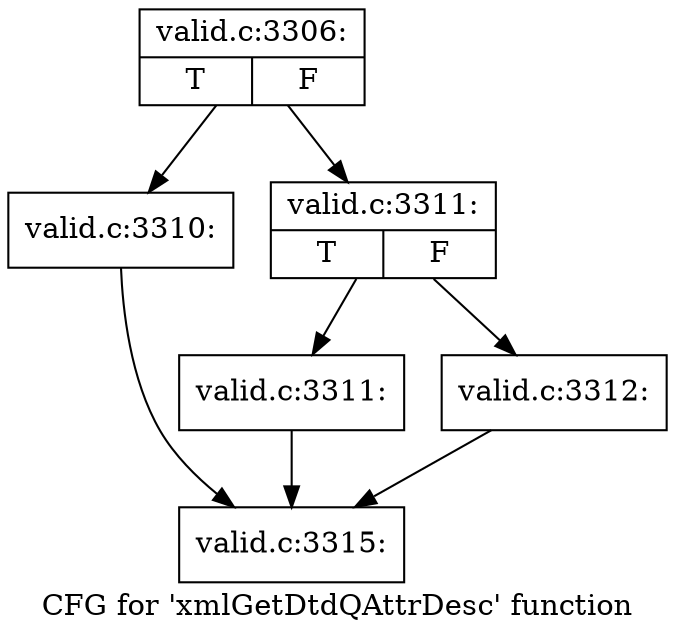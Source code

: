 digraph "CFG for 'xmlGetDtdQAttrDesc' function" {
	label="CFG for 'xmlGetDtdQAttrDesc' function";

	Node0x503ffd0 [shape=record,label="{valid.c:3306:|{<s0>T|<s1>F}}"];
	Node0x503ffd0 -> Node0x5045510;
	Node0x503ffd0 -> Node0x5045560;
	Node0x5045510 [shape=record,label="{valid.c:3310:}"];
	Node0x5045510 -> Node0x50444b0;
	Node0x5045560 [shape=record,label="{valid.c:3311:|{<s0>T|<s1>F}}"];
	Node0x5045560 -> Node0x50459c0;
	Node0x5045560 -> Node0x5045a10;
	Node0x50459c0 [shape=record,label="{valid.c:3311:}"];
	Node0x50459c0 -> Node0x50444b0;
	Node0x5045a10 [shape=record,label="{valid.c:3312:}"];
	Node0x5045a10 -> Node0x50444b0;
	Node0x50444b0 [shape=record,label="{valid.c:3315:}"];
}
